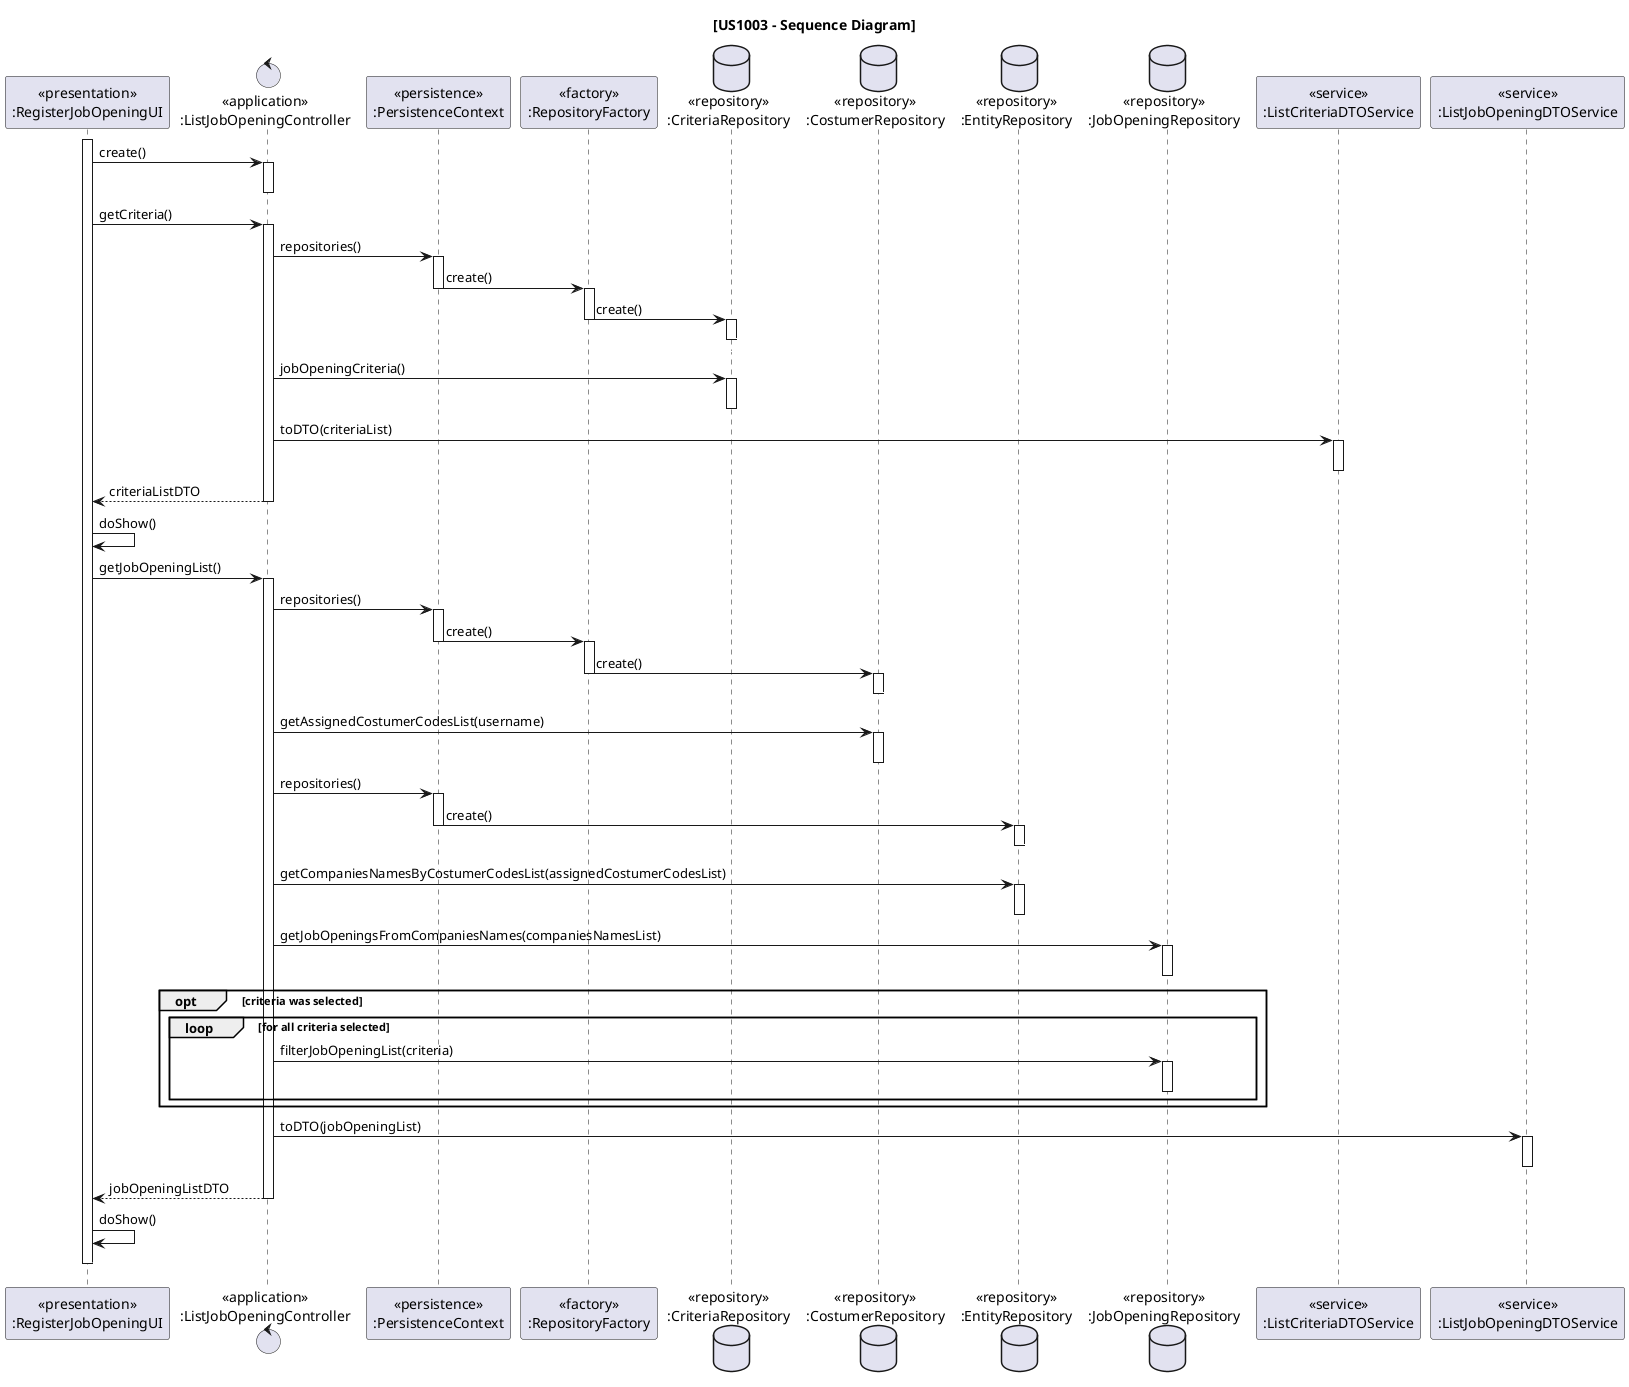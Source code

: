 @startuml US1003_SD

title [US1003 - Sequence Diagram]

participant "<<presentation>>\n:RegisterJobOpeningUI" as UI
control "<<application>>\n:ListJobOpeningController" as CTRL
participant "<<persistence>>\n:PersistenceContext" as Persistence
participant "<<factory>>\n:RepositoryFactory" as RepositoryFactory
database "<<repository>>\n:CriteriaRepository" as CriteriaRepository
database "<<repository>>\n:CostumerRepository" as CostumerRepository
database "<<repository>>\n:EntityRepository" as EntityRepository
database "<<repository>>\n:JobOpeningRepository" as JobOpeningRepository
participant "<<service>>\n:ListCriteriaDTOService" as CriteriaDTOSvc
participant "<<service>>\n:ListJobOpeningDTOService" as JobOpeningDTOSvc

activate UI

UI -> CTRL : create()

activate CTRL
deactivate CTRL

UI -> CTRL : getCriteria()
activate CTRL


    CTRL -> Persistence : repositories()
    activate Persistence

        Persistence -> RepositoryFactory : create()
        deactivate Persistence
        activate RepositoryFactory

            RepositoryFactory -> CriteriaRepository : create()
            deactivate RepositoryFactory
            activate CriteriaRepository

            CriteriaRepository -[#white]> CriteriaRepository
            deactivate CriteriaRepository


    CTRL -> CriteriaRepository : jobOpeningCriteria()
    activate CriteriaRepository
    deactivate CriteriaRepository

    CTRL -> CriteriaDTOSvc : toDTO(criteriaList)

    activate CriteriaDTOSvc
    deactivate CriteriaDTOSvc

    CTRL --> UI : criteriaListDTO
    deactivate CTRL

UI -> UI : doShow()

UI -> CTRL : getJobOpeningList()
activate CTRL

CTRL -> Persistence : repositories()

    activate Persistence

    Persistence -> RepositoryFactory : create()
    deactivate Persistence

    activate RepositoryFactory

        RepositoryFactory -> CostumerRepository : create()
        deactivate RepositoryFactory

        activate CostumerRepository

        CostumerRepository -[#white]> CostumerRepository
        deactivate CostumerRepository


    CTRL -> CostumerRepository : getAssignedCostumerCodesList(username)
    activate CostumerRepository
    deactivate CostumerRepository

    CTRL -> Persistence : repositories()
    activate Persistence

    Persistence -> EntityRepository : create()
    deactivate Persistence

    activate EntityRepository

    EntityRepository -[#white]> EntityRepository
    deactivate EntityRepository

    CTRL -> EntityRepository : getCompaniesNamesByCostumerCodesList(assignedCostumerCodesList)
    activate EntityRepository
    deactivate EntityRepository

    CTRL -> JobOpeningRepository : getJobOpeningsFromCompaniesNames(companiesNamesList)
    activate JobOpeningRepository
    deactivate JobOpeningRepository

    opt criteria was selected

        loop for all criteria selected

            CTRL -> JobOpeningRepository : filterJobOpeningList(criteria)
            activate JobOpeningRepository
            deactivate JobOpeningRepository

        end loop

    end alt

    CTRL -> JobOpeningDTOSvc : toDTO(jobOpeningList)
    activate JobOpeningDTOSvc
    deactivate JobOpeningDTOSvc

    CTRL --> UI : jobOpeningListDTO
deactivate CTRL

UI -> UI : doShow()
UI -[#white]-> UI

deactivate UI

@enduml